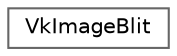 digraph "类继承关系图"
{
 // LATEX_PDF_SIZE
  bgcolor="transparent";
  edge [fontname=Helvetica,fontsize=10,labelfontname=Helvetica,labelfontsize=10];
  node [fontname=Helvetica,fontsize=10,shape=box,height=0.2,width=0.4];
  rankdir="LR";
  Node0 [id="Node000000",label="VkImageBlit",height=0.2,width=0.4,color="grey40", fillcolor="white", style="filled",URL="$struct_vk_image_blit.html",tooltip=" "];
}
